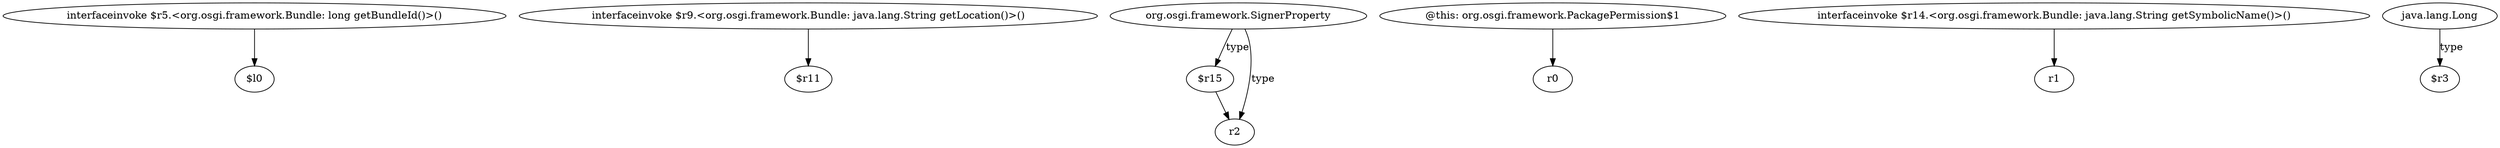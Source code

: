 digraph g {
0[label="interfaceinvoke $r5.<org.osgi.framework.Bundle: long getBundleId()>()"]
1[label="$l0"]
0->1[label=""]
2[label="interfaceinvoke $r9.<org.osgi.framework.Bundle: java.lang.String getLocation()>()"]
3[label="$r11"]
2->3[label=""]
4[label="$r15"]
5[label="r2"]
4->5[label=""]
6[label="@this: org.osgi.framework.PackagePermission$1"]
7[label="r0"]
6->7[label=""]
8[label="org.osgi.framework.SignerProperty"]
8->4[label="type"]
9[label="interfaceinvoke $r14.<org.osgi.framework.Bundle: java.lang.String getSymbolicName()>()"]
10[label="r1"]
9->10[label=""]
8->5[label="type"]
11[label="java.lang.Long"]
12[label="$r3"]
11->12[label="type"]
}